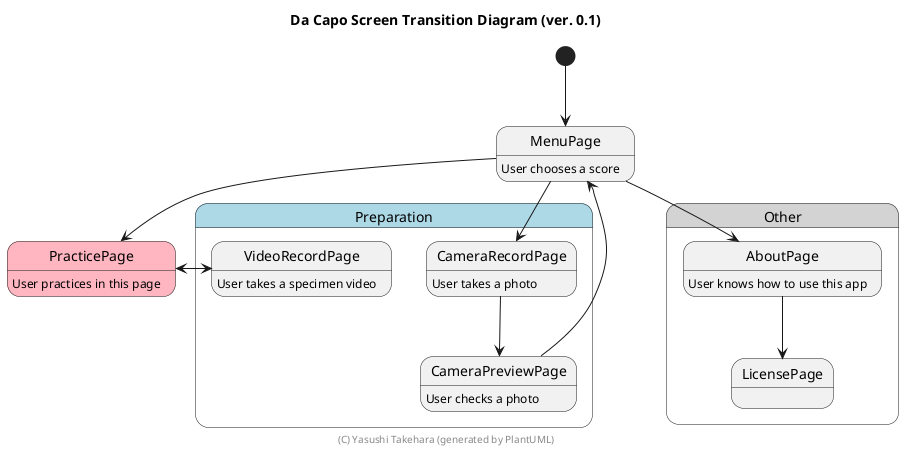 @startuml screen

title Da Capo Screen Transition Diagram (ver. 0.1)

state Preparation #LightBlue{
  state CameraRecordPage
  state CameraPreviewPage
  state VideoRecordPage
}

state PracticePage #LightPink

state Other #LightGray{
  state AboutPage
  state LicensePage
}

[*] --> MenuPage
MenuPage : User chooses a score
MenuPage --> CameraRecordPage
CameraRecordPage : User takes a photo
CameraRecordPage --> CameraPreviewPage
CameraPreviewPage : User checks a photo
CameraPreviewPage --> MenuPage

MenuPage --> PracticePage
PracticePage : User practices in this page
PracticePage --> VideoRecordPage
VideoRecordPage : User takes a specimen video
VideoRecordPage --> PracticePage

MenuPage --> AboutPage
AboutPage : User knows how to use this app
AboutPage --> LicensePage



footer (C) Yasushi Takehara (generated by PlantUML)
@enduml